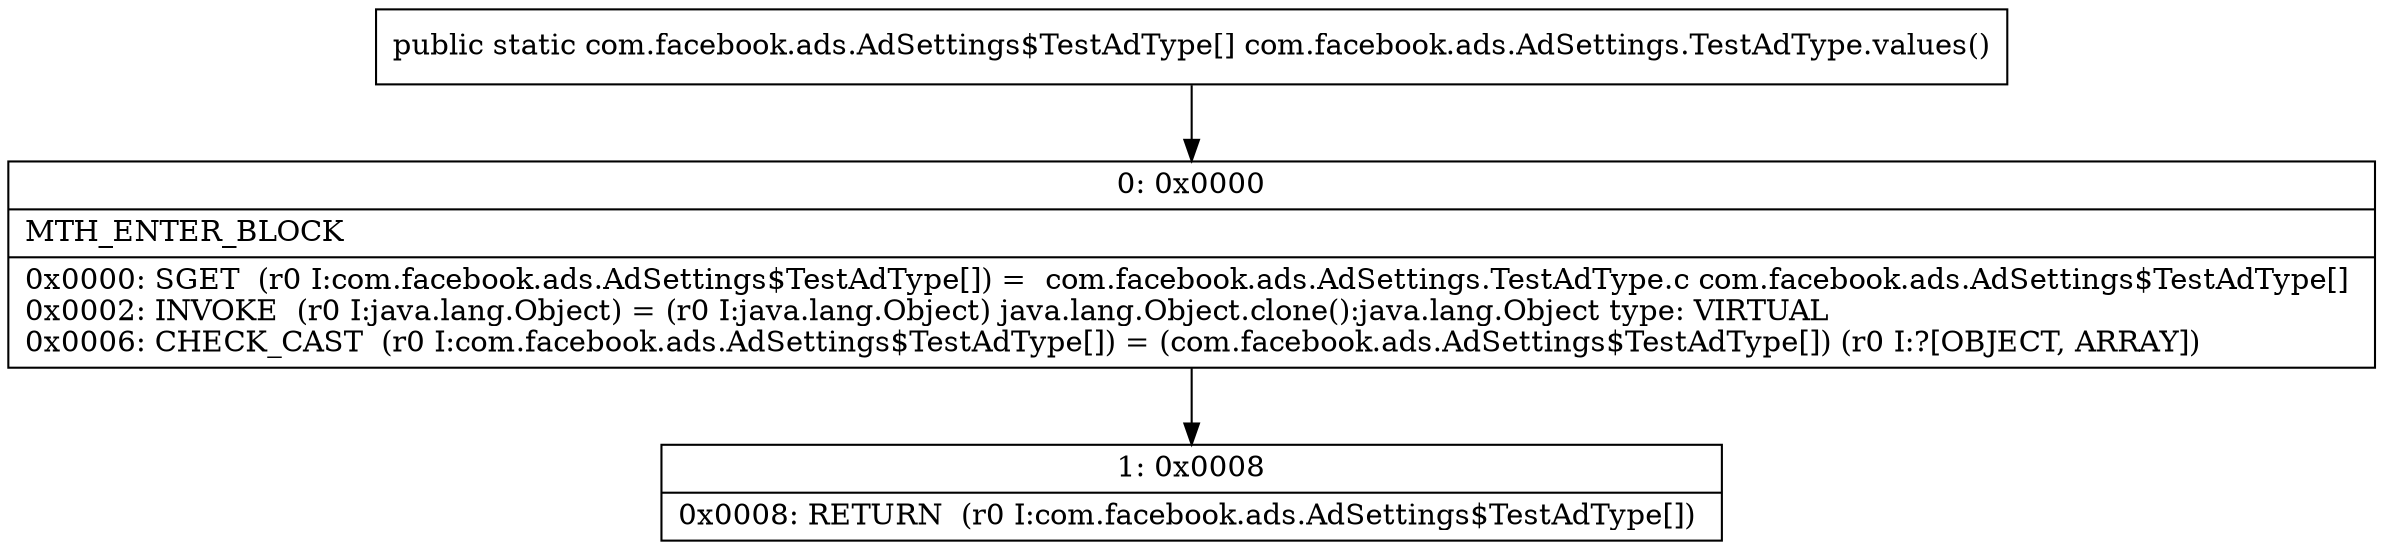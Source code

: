 digraph "CFG forcom.facebook.ads.AdSettings.TestAdType.values()[Lcom\/facebook\/ads\/AdSettings$TestAdType;" {
Node_0 [shape=record,label="{0\:\ 0x0000|MTH_ENTER_BLOCK\l|0x0000: SGET  (r0 I:com.facebook.ads.AdSettings$TestAdType[]) =  com.facebook.ads.AdSettings.TestAdType.c com.facebook.ads.AdSettings$TestAdType[] \l0x0002: INVOKE  (r0 I:java.lang.Object) = (r0 I:java.lang.Object) java.lang.Object.clone():java.lang.Object type: VIRTUAL \l0x0006: CHECK_CAST  (r0 I:com.facebook.ads.AdSettings$TestAdType[]) = (com.facebook.ads.AdSettings$TestAdType[]) (r0 I:?[OBJECT, ARRAY]) \l}"];
Node_1 [shape=record,label="{1\:\ 0x0008|0x0008: RETURN  (r0 I:com.facebook.ads.AdSettings$TestAdType[]) \l}"];
MethodNode[shape=record,label="{public static com.facebook.ads.AdSettings$TestAdType[] com.facebook.ads.AdSettings.TestAdType.values() }"];
MethodNode -> Node_0;
Node_0 -> Node_1;
}

